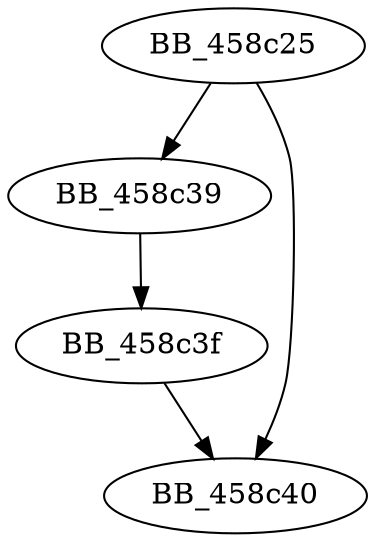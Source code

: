 DiGraph sub_458C25{
BB_458c25->BB_458c39
BB_458c25->BB_458c40
BB_458c39->BB_458c3f
BB_458c3f->BB_458c40
}
